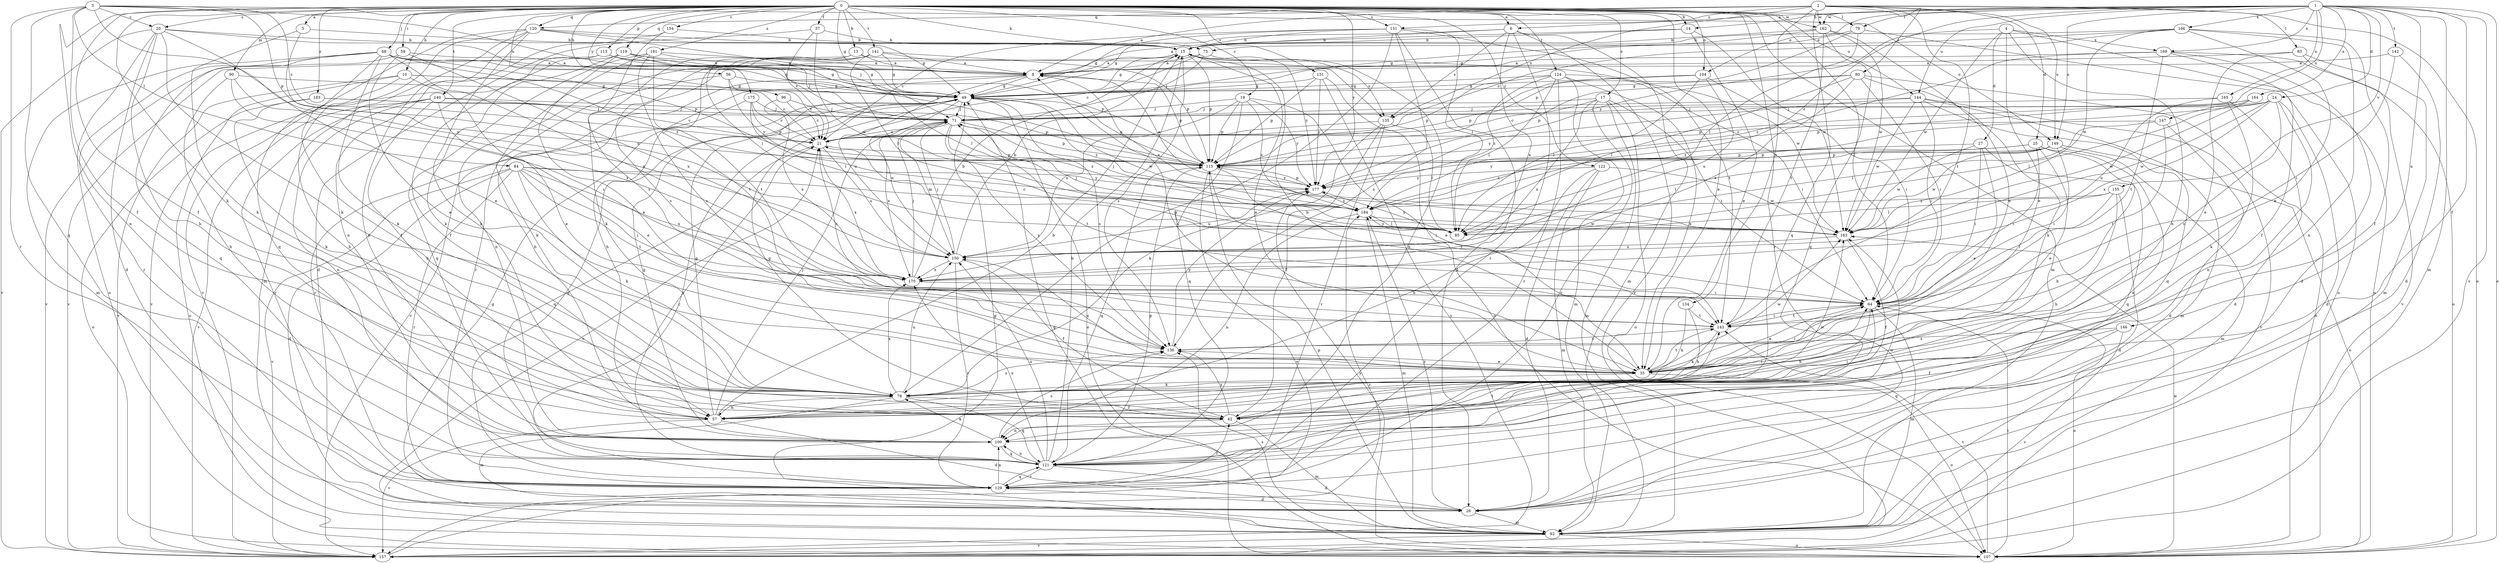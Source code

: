 strict digraph  {
0;
1;
2;
3;
4;
5;
6;
8;
10;
13;
14;
15;
17;
19;
20;
21;
24;
25;
27;
28;
35;
37;
42;
49;
56;
57;
59;
64;
68;
71;
75;
78;
79;
80;
83;
84;
85;
90;
92;
96;
100;
104;
107;
113;
115;
119;
120;
121;
122;
124;
129;
131;
134;
135;
136;
140;
141;
142;
143;
144;
146;
147;
149;
150;
151;
154;
155;
157;
162;
163;
164;
165;
166;
169;
170;
175;
177;
181;
183;
184;
0 -> 5  [label=a];
0 -> 6  [label=a];
0 -> 10  [label=b];
0 -> 13  [label=b];
0 -> 14  [label=b];
0 -> 17  [label=c];
0 -> 19  [label=c];
0 -> 20  [label=c];
0 -> 35  [label=e];
0 -> 37  [label=f];
0 -> 42  [label=f];
0 -> 49  [label=g];
0 -> 56  [label=h];
0 -> 59  [label=i];
0 -> 64  [label=i];
0 -> 68  [label=j];
0 -> 75  [label=k];
0 -> 78  [label=k];
0 -> 79  [label=l];
0 -> 90  [label=m];
0 -> 92  [label=m];
0 -> 96  [label=n];
0 -> 100  [label=n];
0 -> 104  [label=o];
0 -> 113  [label=p];
0 -> 119  [label=q];
0 -> 120  [label=q];
0 -> 122  [label=r];
0 -> 124  [label=r];
0 -> 129  [label=r];
0 -> 131  [label=s];
0 -> 140  [label=t];
0 -> 141  [label=t];
0 -> 144  [label=u];
0 -> 151  [label=v];
0 -> 154  [label=v];
0 -> 162  [label=w];
0 -> 175  [label=y];
0 -> 177  [label=y];
0 -> 181  [label=z];
0 -> 183  [label=z];
1 -> 6  [label=a];
1 -> 14  [label=b];
1 -> 24  [label=d];
1 -> 42  [label=f];
1 -> 79  [label=l];
1 -> 92  [label=m];
1 -> 104  [label=o];
1 -> 107  [label=o];
1 -> 142  [label=t];
1 -> 144  [label=u];
1 -> 146  [label=u];
1 -> 147  [label=u];
1 -> 149  [label=u];
1 -> 155  [label=v];
1 -> 157  [label=v];
1 -> 162  [label=w];
1 -> 164  [label=x];
1 -> 165  [label=x];
1 -> 166  [label=x];
1 -> 169  [label=x];
1 -> 184  [label=z];
2 -> 8  [label=a];
2 -> 25  [label=d];
2 -> 80  [label=l];
2 -> 83  [label=l];
2 -> 107  [label=o];
2 -> 120  [label=q];
2 -> 121  [label=q];
2 -> 131  [label=s];
2 -> 134  [label=s];
2 -> 135  [label=s];
2 -> 143  [label=t];
2 -> 149  [label=u];
2 -> 162  [label=w];
3 -> 20  [label=c];
3 -> 21  [label=c];
3 -> 42  [label=f];
3 -> 71  [label=j];
3 -> 84  [label=l];
3 -> 115  [label=p];
3 -> 121  [label=q];
3 -> 129  [label=r];
3 -> 149  [label=u];
3 -> 150  [label=u];
4 -> 27  [label=d];
4 -> 35  [label=e];
4 -> 57  [label=h];
4 -> 107  [label=o];
4 -> 163  [label=w];
4 -> 169  [label=x];
4 -> 177  [label=y];
5 -> 15  [label=b];
5 -> 78  [label=k];
5 -> 150  [label=u];
6 -> 15  [label=b];
6 -> 49  [label=g];
6 -> 92  [label=m];
6 -> 129  [label=r];
6 -> 135  [label=s];
6 -> 157  [label=v];
6 -> 170  [label=x];
8 -> 49  [label=g];
8 -> 57  [label=h];
8 -> 115  [label=p];
8 -> 150  [label=u];
8 -> 157  [label=v];
10 -> 21  [label=c];
10 -> 35  [label=e];
10 -> 49  [label=g];
10 -> 57  [label=h];
10 -> 107  [label=o];
10 -> 157  [label=v];
13 -> 8  [label=a];
13 -> 78  [label=k];
13 -> 85  [label=l];
13 -> 135  [label=s];
14 -> 8  [label=a];
14 -> 15  [label=b];
14 -> 35  [label=e];
14 -> 163  [label=w];
15 -> 8  [label=a];
15 -> 35  [label=e];
15 -> 49  [label=g];
15 -> 115  [label=p];
15 -> 135  [label=s];
15 -> 136  [label=s];
15 -> 163  [label=w];
15 -> 177  [label=y];
17 -> 21  [label=c];
17 -> 64  [label=i];
17 -> 71  [label=j];
17 -> 92  [label=m];
17 -> 107  [label=o];
17 -> 129  [label=r];
17 -> 170  [label=x];
19 -> 35  [label=e];
19 -> 71  [label=j];
19 -> 115  [label=p];
19 -> 121  [label=q];
19 -> 150  [label=u];
19 -> 177  [label=y];
19 -> 184  [label=z];
20 -> 15  [label=b];
20 -> 28  [label=d];
20 -> 35  [label=e];
20 -> 57  [label=h];
20 -> 78  [label=k];
20 -> 107  [label=o];
20 -> 115  [label=p];
20 -> 157  [label=v];
21 -> 115  [label=p];
21 -> 121  [label=q];
21 -> 150  [label=u];
21 -> 170  [label=x];
24 -> 28  [label=d];
24 -> 71  [label=j];
24 -> 100  [label=n];
24 -> 115  [label=p];
24 -> 136  [label=s];
24 -> 163  [label=w];
24 -> 170  [label=x];
24 -> 184  [label=z];
25 -> 35  [label=e];
25 -> 57  [label=h];
25 -> 64  [label=i];
25 -> 100  [label=n];
25 -> 115  [label=p];
25 -> 177  [label=y];
27 -> 35  [label=e];
27 -> 64  [label=i];
27 -> 115  [label=p];
27 -> 121  [label=q];
27 -> 163  [label=w];
28 -> 49  [label=g];
28 -> 92  [label=m];
28 -> 184  [label=z];
35 -> 8  [label=a];
35 -> 15  [label=b];
35 -> 64  [label=i];
35 -> 78  [label=k];
35 -> 107  [label=o];
35 -> 143  [label=t];
35 -> 150  [label=u];
35 -> 163  [label=w];
37 -> 15  [label=b];
37 -> 21  [label=c];
37 -> 28  [label=d];
37 -> 163  [label=w];
42 -> 49  [label=g];
42 -> 64  [label=i];
42 -> 92  [label=m];
42 -> 100  [label=n];
42 -> 136  [label=s];
42 -> 163  [label=w];
49 -> 71  [label=j];
49 -> 107  [label=o];
49 -> 129  [label=r];
49 -> 136  [label=s];
49 -> 150  [label=u];
49 -> 163  [label=w];
49 -> 184  [label=z];
56 -> 21  [label=c];
56 -> 49  [label=g];
56 -> 78  [label=k];
56 -> 177  [label=y];
57 -> 15  [label=b];
57 -> 28  [label=d];
57 -> 49  [label=g];
57 -> 64  [label=i];
57 -> 71  [label=j];
57 -> 157  [label=v];
59 -> 8  [label=a];
59 -> 35  [label=e];
59 -> 157  [label=v];
59 -> 170  [label=x];
64 -> 21  [label=c];
64 -> 35  [label=e];
64 -> 57  [label=h];
64 -> 92  [label=m];
64 -> 107  [label=o];
64 -> 143  [label=t];
68 -> 8  [label=a];
68 -> 42  [label=f];
68 -> 49  [label=g];
68 -> 78  [label=k];
68 -> 92  [label=m];
68 -> 115  [label=p];
68 -> 121  [label=q];
68 -> 129  [label=r];
68 -> 170  [label=x];
68 -> 184  [label=z];
71 -> 21  [label=c];
71 -> 115  [label=p];
71 -> 136  [label=s];
71 -> 143  [label=t];
71 -> 150  [label=u];
71 -> 170  [label=x];
71 -> 184  [label=z];
75 -> 8  [label=a];
75 -> 21  [label=c];
75 -> 71  [label=j];
75 -> 100  [label=n];
78 -> 42  [label=f];
78 -> 57  [label=h];
78 -> 92  [label=m];
78 -> 121  [label=q];
78 -> 136  [label=s];
78 -> 150  [label=u];
78 -> 170  [label=x];
79 -> 85  [label=l];
79 -> 107  [label=o];
79 -> 115  [label=p];
79 -> 75  [label=e];
80 -> 49  [label=g];
80 -> 64  [label=i];
80 -> 78  [label=k];
80 -> 85  [label=l];
80 -> 107  [label=o];
80 -> 115  [label=p];
80 -> 170  [label=x];
83 -> 8  [label=a];
83 -> 35  [label=e];
83 -> 92  [label=m];
83 -> 157  [label=v];
84 -> 28  [label=d];
84 -> 64  [label=i];
84 -> 78  [label=k];
84 -> 129  [label=r];
84 -> 143  [label=t];
84 -> 157  [label=v];
84 -> 170  [label=x];
84 -> 177  [label=y];
84 -> 184  [label=z];
85 -> 21  [label=c];
85 -> 177  [label=y];
85 -> 184  [label=z];
90 -> 49  [label=g];
90 -> 57  [label=h];
90 -> 64  [label=i];
90 -> 170  [label=x];
92 -> 21  [label=c];
92 -> 49  [label=g];
92 -> 107  [label=o];
92 -> 115  [label=p];
92 -> 136  [label=s];
92 -> 157  [label=v];
96 -> 21  [label=c];
96 -> 71  [label=j];
96 -> 170  [label=x];
100 -> 15  [label=b];
100 -> 49  [label=g];
100 -> 78  [label=k];
100 -> 121  [label=q];
100 -> 136  [label=s];
104 -> 49  [label=g];
104 -> 64  [label=i];
104 -> 85  [label=l];
104 -> 115  [label=p];
104 -> 150  [label=u];
107 -> 49  [label=g];
107 -> 64  [label=i];
107 -> 143  [label=t];
107 -> 163  [label=w];
107 -> 177  [label=y];
113 -> 8  [label=a];
113 -> 42  [label=f];
113 -> 49  [label=g];
113 -> 115  [label=p];
113 -> 157  [label=v];
115 -> 49  [label=g];
115 -> 64  [label=i];
115 -> 121  [label=q];
115 -> 143  [label=t];
115 -> 157  [label=v];
115 -> 177  [label=y];
119 -> 8  [label=a];
119 -> 35  [label=e];
119 -> 49  [label=g];
119 -> 71  [label=j];
119 -> 78  [label=k];
119 -> 157  [label=v];
120 -> 15  [label=b];
120 -> 49  [label=g];
120 -> 57  [label=h];
120 -> 71  [label=j];
120 -> 92  [label=m];
120 -> 100  [label=n];
120 -> 121  [label=q];
120 -> 157  [label=v];
121 -> 15  [label=b];
121 -> 21  [label=c];
121 -> 28  [label=d];
121 -> 100  [label=n];
121 -> 115  [label=p];
121 -> 129  [label=r];
121 -> 143  [label=t];
121 -> 150  [label=u];
121 -> 163  [label=w];
121 -> 170  [label=x];
122 -> 28  [label=d];
122 -> 57  [label=h];
122 -> 92  [label=m];
122 -> 163  [label=w];
122 -> 177  [label=y];
124 -> 35  [label=e];
124 -> 49  [label=g];
124 -> 64  [label=i];
124 -> 85  [label=l];
124 -> 92  [label=m];
124 -> 115  [label=p];
124 -> 129  [label=r];
124 -> 184  [label=z];
129 -> 28  [label=d];
129 -> 42  [label=f];
129 -> 49  [label=g];
129 -> 100  [label=n];
129 -> 121  [label=q];
131 -> 15  [label=b];
131 -> 21  [label=c];
131 -> 28  [label=d];
131 -> 49  [label=g];
131 -> 78  [label=k];
131 -> 85  [label=l];
131 -> 136  [label=s];
131 -> 143  [label=t];
134 -> 57  [label=h];
134 -> 78  [label=k];
134 -> 143  [label=t];
135 -> 21  [label=c];
135 -> 42  [label=f];
135 -> 78  [label=k];
135 -> 85  [label=l];
135 -> 129  [label=r];
136 -> 35  [label=e];
136 -> 177  [label=y];
140 -> 35  [label=e];
140 -> 57  [label=h];
140 -> 71  [label=j];
140 -> 100  [label=n];
140 -> 115  [label=p];
140 -> 129  [label=r];
140 -> 157  [label=v];
141 -> 8  [label=a];
141 -> 49  [label=g];
141 -> 85  [label=l];
141 -> 100  [label=n];
141 -> 115  [label=p];
141 -> 136  [label=s];
141 -> 143  [label=t];
142 -> 8  [label=a];
142 -> 28  [label=d];
142 -> 64  [label=i];
143 -> 64  [label=i];
143 -> 78  [label=k];
143 -> 136  [label=s];
144 -> 64  [label=i];
144 -> 71  [label=j];
144 -> 92  [label=m];
144 -> 121  [label=q];
144 -> 157  [label=v];
144 -> 163  [label=w];
144 -> 177  [label=y];
146 -> 42  [label=f];
146 -> 121  [label=q];
146 -> 136  [label=s];
146 -> 157  [label=v];
147 -> 21  [label=c];
147 -> 28  [label=d];
147 -> 85  [label=l];
147 -> 143  [label=t];
149 -> 64  [label=i];
149 -> 85  [label=l];
149 -> 92  [label=m];
149 -> 107  [label=o];
149 -> 115  [label=p];
149 -> 163  [label=w];
149 -> 184  [label=z];
150 -> 15  [label=b];
150 -> 42  [label=f];
150 -> 71  [label=j];
150 -> 129  [label=r];
150 -> 170  [label=x];
151 -> 49  [label=g];
151 -> 107  [label=o];
151 -> 115  [label=p];
151 -> 157  [label=v];
151 -> 177  [label=y];
154 -> 15  [label=b];
154 -> 100  [label=n];
154 -> 136  [label=s];
155 -> 28  [label=d];
155 -> 57  [label=h];
155 -> 64  [label=i];
155 -> 85  [label=l];
155 -> 184  [label=z];
157 -> 184  [label=z];
162 -> 15  [label=b];
162 -> 35  [label=e];
162 -> 49  [label=g];
162 -> 121  [label=q];
162 -> 143  [label=t];
162 -> 163  [label=w];
163 -> 8  [label=a];
163 -> 42  [label=f];
163 -> 71  [label=j];
163 -> 150  [label=u];
164 -> 71  [label=j];
164 -> 85  [label=l];
164 -> 115  [label=p];
164 -> 163  [label=w];
165 -> 28  [label=d];
165 -> 71  [label=j];
165 -> 78  [label=k];
165 -> 150  [label=u];
166 -> 15  [label=b];
166 -> 21  [label=c];
166 -> 35  [label=e];
166 -> 42  [label=f];
166 -> 49  [label=g];
166 -> 100  [label=n];
166 -> 163  [label=w];
169 -> 8  [label=a];
169 -> 28  [label=d];
169 -> 42  [label=f];
169 -> 107  [label=o];
169 -> 143  [label=t];
169 -> 184  [label=z];
170 -> 15  [label=b];
170 -> 64  [label=i];
170 -> 71  [label=j];
175 -> 21  [label=c];
175 -> 71  [label=j];
175 -> 85  [label=l];
175 -> 115  [label=p];
175 -> 129  [label=r];
177 -> 8  [label=a];
177 -> 115  [label=p];
177 -> 150  [label=u];
177 -> 184  [label=z];
181 -> 8  [label=a];
181 -> 85  [label=l];
181 -> 121  [label=q];
181 -> 129  [label=r];
181 -> 136  [label=s];
181 -> 143  [label=t];
183 -> 21  [label=c];
183 -> 71  [label=j];
183 -> 78  [label=k];
183 -> 107  [label=o];
184 -> 71  [label=j];
184 -> 85  [label=l];
184 -> 92  [label=m];
184 -> 100  [label=n];
184 -> 163  [label=w];
}
